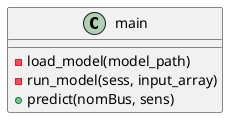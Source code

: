 @startuml ClassDiagramIA_API


class main{
    -load_model(model_path)
    -run_model(sess, input_array)
    +predict(nomBus, sens)
}

@enduml